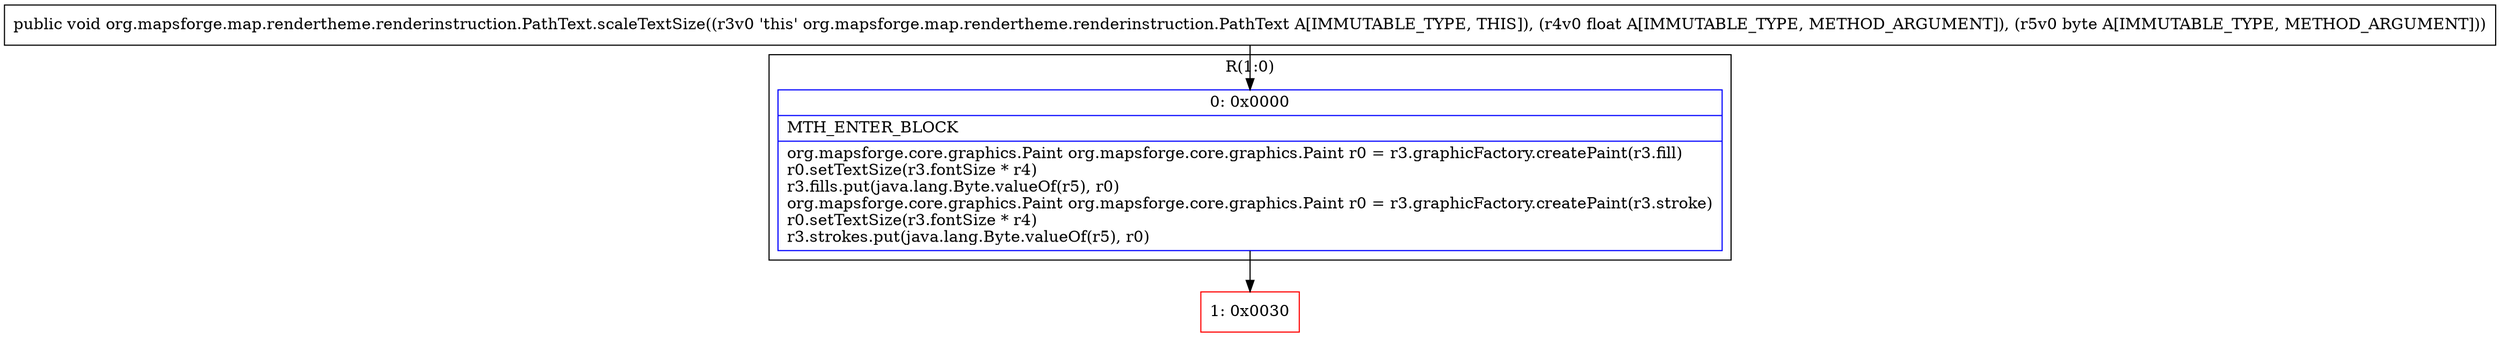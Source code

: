 digraph "CFG fororg.mapsforge.map.rendertheme.renderinstruction.PathText.scaleTextSize(FB)V" {
subgraph cluster_Region_37328270 {
label = "R(1:0)";
node [shape=record,color=blue];
Node_0 [shape=record,label="{0\:\ 0x0000|MTH_ENTER_BLOCK\l|org.mapsforge.core.graphics.Paint org.mapsforge.core.graphics.Paint r0 = r3.graphicFactory.createPaint(r3.fill)\lr0.setTextSize(r3.fontSize * r4)\lr3.fills.put(java.lang.Byte.valueOf(r5), r0)\lorg.mapsforge.core.graphics.Paint org.mapsforge.core.graphics.Paint r0 = r3.graphicFactory.createPaint(r3.stroke)\lr0.setTextSize(r3.fontSize * r4)\lr3.strokes.put(java.lang.Byte.valueOf(r5), r0)\l}"];
}
Node_1 [shape=record,color=red,label="{1\:\ 0x0030}"];
MethodNode[shape=record,label="{public void org.mapsforge.map.rendertheme.renderinstruction.PathText.scaleTextSize((r3v0 'this' org.mapsforge.map.rendertheme.renderinstruction.PathText A[IMMUTABLE_TYPE, THIS]), (r4v0 float A[IMMUTABLE_TYPE, METHOD_ARGUMENT]), (r5v0 byte A[IMMUTABLE_TYPE, METHOD_ARGUMENT])) }"];
MethodNode -> Node_0;
Node_0 -> Node_1;
}

